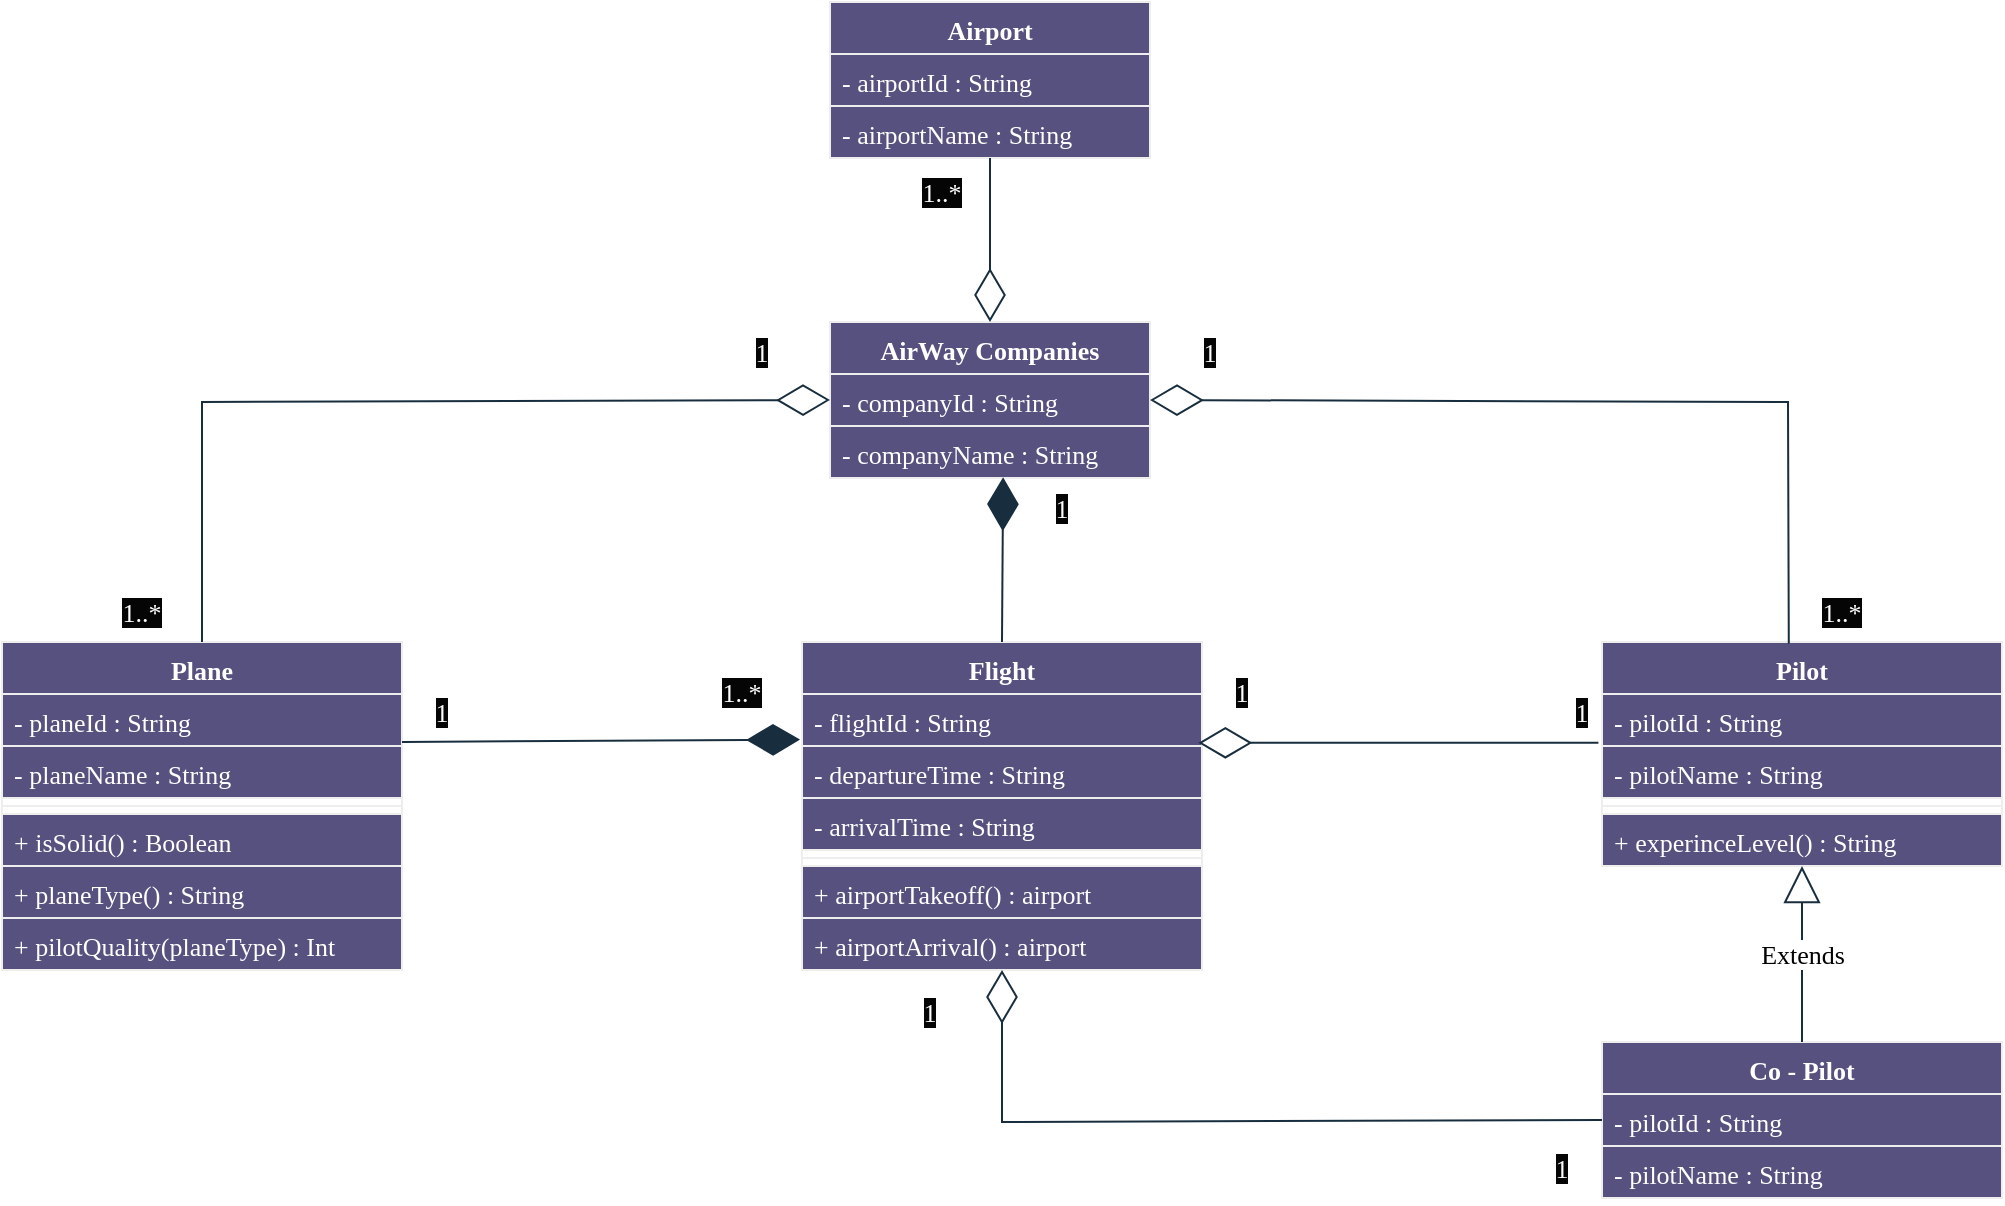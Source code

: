 <mxfile version="20.8.20" type="device"><diagram name="Sayfa -1" id="HfYtG9lwn2zETxIIqOcw"><mxGraphModel dx="1877" dy="1750" grid="1" gridSize="10" guides="1" tooltips="1" connect="1" arrows="1" fold="1" page="1" pageScale="1" pageWidth="827" pageHeight="1169" math="0" shadow="0"><root><mxCell id="0"/><mxCell id="1" parent="0"/><mxCell id="nBaG1squ467UsEPWqOFG-1" value="Airport" style="swimlane;fontStyle=1;align=center;verticalAlign=top;childLayout=stackLayout;horizontal=1;startSize=26;horizontalStack=0;resizeParent=1;resizeParentMax=0;resizeLast=0;collapsible=1;marginBottom=0;fontFamily=Comic Sans MS;fontSize=13;fillColor=#56517E;fontColor=#FFFFFF;strokeColor=#EEEEEE;labelBackgroundColor=none;" vertex="1" parent="1"><mxGeometry x="334" y="-560" width="160" height="78" as="geometry"/></mxCell><mxCell id="nBaG1squ467UsEPWqOFG-2" value="- airportId : String" style="text;align=left;verticalAlign=top;spacingLeft=4;spacingRight=4;overflow=hidden;rotatable=0;points=[[0,0.5],[1,0.5]];portConstraint=eastwest;fontFamily=Comic Sans MS;fontSize=13;fillColor=#56517E;fontColor=#FFFFFF;strokeColor=#EEEEEE;labelBackgroundColor=none;" vertex="1" parent="nBaG1squ467UsEPWqOFG-1"><mxGeometry y="26" width="160" height="26" as="geometry"/></mxCell><mxCell id="nBaG1squ467UsEPWqOFG-5" value="- airportName : String" style="text;strokeColor=#EEEEEE;fillColor=#56517E;align=left;verticalAlign=top;spacingLeft=4;spacingRight=4;overflow=hidden;rotatable=0;points=[[0,0.5],[1,0.5]];portConstraint=eastwest;fontFamily=Comic Sans MS;fontSize=13;fontColor=#FFFFFF;labelBackgroundColor=none;" vertex="1" parent="nBaG1squ467UsEPWqOFG-1"><mxGeometry y="52" width="160" height="26" as="geometry"/></mxCell><mxCell id="nBaG1squ467UsEPWqOFG-6" value="AirWay Companies" style="swimlane;fontStyle=1;align=center;verticalAlign=top;childLayout=stackLayout;horizontal=1;startSize=26;horizontalStack=0;resizeParent=1;resizeParentMax=0;resizeLast=0;collapsible=1;marginBottom=0;fontFamily=Comic Sans MS;fontSize=13;fillColor=#56517E;fontColor=#FFFFFF;strokeColor=#EEEEEE;labelBackgroundColor=none;" vertex="1" parent="1"><mxGeometry x="334" y="-400" width="160" height="78" as="geometry"/></mxCell><mxCell id="nBaG1squ467UsEPWqOFG-7" value="- companyId : String" style="text;align=left;verticalAlign=top;spacingLeft=4;spacingRight=4;overflow=hidden;rotatable=0;points=[[0,0.5],[1,0.5]];portConstraint=eastwest;fontFamily=Comic Sans MS;fontSize=13;fillColor=#56517E;fontColor=#FFFFFF;strokeColor=#EEEEEE;labelBackgroundColor=none;" vertex="1" parent="nBaG1squ467UsEPWqOFG-6"><mxGeometry y="26" width="160" height="26" as="geometry"/></mxCell><mxCell id="nBaG1squ467UsEPWqOFG-8" value="- companyName : String" style="text;strokeColor=#EEEEEE;fillColor=#56517E;align=left;verticalAlign=top;spacingLeft=4;spacingRight=4;overflow=hidden;rotatable=0;points=[[0,0.5],[1,0.5]];portConstraint=eastwest;fontFamily=Comic Sans MS;fontSize=13;fontColor=#FFFFFF;labelBackgroundColor=none;" vertex="1" parent="nBaG1squ467UsEPWqOFG-6"><mxGeometry y="52" width="160" height="26" as="geometry"/></mxCell><mxCell id="nBaG1squ467UsEPWqOFG-12" value="Plane" style="swimlane;fontStyle=1;align=center;verticalAlign=top;childLayout=stackLayout;horizontal=1;startSize=26;horizontalStack=0;resizeParent=1;resizeParentMax=0;resizeLast=0;collapsible=1;marginBottom=0;fontFamily=Comic Sans MS;fontSize=13;fillColor=#56517E;fontColor=#FFFFFF;labelBackgroundColor=none;strokeColor=#EEEEEE;" vertex="1" parent="1"><mxGeometry x="-80" y="-240" width="200" height="164" as="geometry"/></mxCell><mxCell id="nBaG1squ467UsEPWqOFG-13" value="- planeId : String" style="text;strokeColor=#EEEEEE;fillColor=#56517E;align=left;verticalAlign=top;spacingLeft=4;spacingRight=4;overflow=hidden;rotatable=0;points=[[0,0.5],[1,0.5]];portConstraint=eastwest;fontSize=13;fontFamily=Comic Sans MS;fontColor=#FFFFFF;labelBackgroundColor=none;" vertex="1" parent="nBaG1squ467UsEPWqOFG-12"><mxGeometry y="26" width="200" height="26" as="geometry"/></mxCell><mxCell id="nBaG1squ467UsEPWqOFG-16" value="- planeName : String" style="text;strokeColor=#EEEEEE;fillColor=#56517E;align=left;verticalAlign=top;spacingLeft=4;spacingRight=4;overflow=hidden;rotatable=0;points=[[0,0.5],[1,0.5]];portConstraint=eastwest;fontSize=13;fontFamily=Comic Sans MS;fontColor=#FFFFFF;labelBackgroundColor=none;" vertex="1" parent="nBaG1squ467UsEPWqOFG-12"><mxGeometry y="52" width="200" height="26" as="geometry"/></mxCell><mxCell id="nBaG1squ467UsEPWqOFG-14" value="" style="line;strokeWidth=1;fillColor=#56517E;align=left;verticalAlign=middle;spacingTop=-1;spacingLeft=3;spacingRight=3;rotatable=0;labelPosition=right;points=[];portConstraint=eastwest;strokeColor=#EEEEEE;fontFamily=Comic Sans MS;fontSize=13;fontColor=#FFFFFF;labelBackgroundColor=none;" vertex="1" parent="nBaG1squ467UsEPWqOFG-12"><mxGeometry y="78" width="200" height="8" as="geometry"/></mxCell><mxCell id="nBaG1squ467UsEPWqOFG-15" value="+ isSolid() : Boolean" style="text;strokeColor=#EEEEEE;fillColor=#56517E;align=left;verticalAlign=top;spacingLeft=4;spacingRight=4;overflow=hidden;rotatable=0;points=[[0,0.5],[1,0.5]];portConstraint=eastwest;fontSize=13;fontFamily=Comic Sans MS;fontColor=#FFFFFF;labelBackgroundColor=none;" vertex="1" parent="nBaG1squ467UsEPWqOFG-12"><mxGeometry y="86" width="200" height="26" as="geometry"/></mxCell><mxCell id="nBaG1squ467UsEPWqOFG-17" value="+ planeType() : String" style="text;strokeColor=#EEEEEE;fillColor=#56517E;align=left;verticalAlign=top;spacingLeft=4;spacingRight=4;overflow=hidden;rotatable=0;points=[[0,0.5],[1,0.5]];portConstraint=eastwest;fontSize=13;fontFamily=Comic Sans MS;fontColor=#FFFFFF;labelBackgroundColor=none;" vertex="1" parent="nBaG1squ467UsEPWqOFG-12"><mxGeometry y="112" width="200" height="26" as="geometry"/></mxCell><mxCell id="nBaG1squ467UsEPWqOFG-18" value="+ pilotQuality(planeType) : Int" style="text;strokeColor=#EEEEEE;fillColor=#56517E;align=left;verticalAlign=top;spacingLeft=4;spacingRight=4;overflow=hidden;rotatable=0;points=[[0,0.5],[1,0.5]];portConstraint=eastwest;fontSize=13;fontFamily=Comic Sans MS;fontColor=#FFFFFF;labelBackgroundColor=none;" vertex="1" parent="nBaG1squ467UsEPWqOFG-12"><mxGeometry y="138" width="200" height="26" as="geometry"/></mxCell><mxCell id="nBaG1squ467UsEPWqOFG-19" value="Flight" style="swimlane;fontStyle=1;align=center;verticalAlign=top;childLayout=stackLayout;horizontal=1;startSize=26;horizontalStack=0;resizeParent=1;resizeParentMax=0;resizeLast=0;collapsible=1;marginBottom=0;fontFamily=Comic Sans MS;fontSize=13;fillColor=#56517E;fontColor=#FFFFFF;labelBackgroundColor=none;strokeColor=#EEEEEE;" vertex="1" parent="1"><mxGeometry x="320" y="-240" width="200" height="164" as="geometry"/></mxCell><mxCell id="nBaG1squ467UsEPWqOFG-20" value="- flightId : String" style="text;strokeColor=#EEEEEE;fillColor=#56517E;align=left;verticalAlign=top;spacingLeft=4;spacingRight=4;overflow=hidden;rotatable=0;points=[[0,0.5],[1,0.5]];portConstraint=eastwest;fontSize=13;fontFamily=Comic Sans MS;fontColor=#FFFFFF;labelBackgroundColor=none;" vertex="1" parent="nBaG1squ467UsEPWqOFG-19"><mxGeometry y="26" width="200" height="26" as="geometry"/></mxCell><mxCell id="nBaG1squ467UsEPWqOFG-26" value="- departureTime : String" style="text;strokeColor=#EEEEEE;fillColor=#56517E;align=left;verticalAlign=top;spacingLeft=4;spacingRight=4;overflow=hidden;rotatable=0;points=[[0,0.5],[1,0.5]];portConstraint=eastwest;fontSize=13;fontFamily=Comic Sans MS;fontColor=#FFFFFF;labelBackgroundColor=none;" vertex="1" parent="nBaG1squ467UsEPWqOFG-19"><mxGeometry y="52" width="200" height="26" as="geometry"/></mxCell><mxCell id="nBaG1squ467UsEPWqOFG-21" value="- arrivalTime : String" style="text;strokeColor=#EEEEEE;fillColor=#56517E;align=left;verticalAlign=top;spacingLeft=4;spacingRight=4;overflow=hidden;rotatable=0;points=[[0,0.5],[1,0.5]];portConstraint=eastwest;fontSize=13;fontFamily=Comic Sans MS;fontColor=#FFFFFF;labelBackgroundColor=none;" vertex="1" parent="nBaG1squ467UsEPWqOFG-19"><mxGeometry y="78" width="200" height="26" as="geometry"/></mxCell><mxCell id="nBaG1squ467UsEPWqOFG-22" value="" style="line;strokeWidth=1;fillColor=#56517E;align=left;verticalAlign=middle;spacingTop=-1;spacingLeft=3;spacingRight=3;rotatable=0;labelPosition=right;points=[];portConstraint=eastwest;strokeColor=#EEEEEE;fontFamily=Comic Sans MS;fontSize=13;fontColor=#FFFFFF;labelBackgroundColor=none;" vertex="1" parent="nBaG1squ467UsEPWqOFG-19"><mxGeometry y="104" width="200" height="8" as="geometry"/></mxCell><mxCell id="nBaG1squ467UsEPWqOFG-23" value="+ airportTakeoff() : airport" style="text;strokeColor=#EEEEEE;fillColor=#56517E;align=left;verticalAlign=top;spacingLeft=4;spacingRight=4;overflow=hidden;rotatable=0;points=[[0,0.5],[1,0.5]];portConstraint=eastwest;fontSize=13;fontFamily=Comic Sans MS;fontColor=#FFFFFF;labelBackgroundColor=none;" vertex="1" parent="nBaG1squ467UsEPWqOFG-19"><mxGeometry y="112" width="200" height="26" as="geometry"/></mxCell><mxCell id="nBaG1squ467UsEPWqOFG-24" value="+ airportArrival() : airport" style="text;strokeColor=#EEEEEE;fillColor=#56517E;align=left;verticalAlign=top;spacingLeft=4;spacingRight=4;overflow=hidden;rotatable=0;points=[[0,0.5],[1,0.5]];portConstraint=eastwest;fontSize=13;fontFamily=Comic Sans MS;fontColor=#FFFFFF;labelBackgroundColor=none;" vertex="1" parent="nBaG1squ467UsEPWqOFG-19"><mxGeometry y="138" width="200" height="26" as="geometry"/></mxCell><mxCell id="nBaG1squ467UsEPWqOFG-27" value="Pilot" style="swimlane;fontStyle=1;align=center;verticalAlign=top;childLayout=stackLayout;horizontal=1;startSize=26;horizontalStack=0;resizeParent=1;resizeParentMax=0;resizeLast=0;collapsible=1;marginBottom=0;fontFamily=Comic Sans MS;fontSize=13;fillColor=#56517E;fontColor=#FFFFFF;labelBackgroundColor=none;strokeColor=#EEEEEE;" vertex="1" parent="1"><mxGeometry x="720" y="-240" width="200" height="112" as="geometry"/></mxCell><mxCell id="nBaG1squ467UsEPWqOFG-28" value="- pilotId : String" style="text;strokeColor=#EEEEEE;fillColor=#56517E;align=left;verticalAlign=top;spacingLeft=4;spacingRight=4;overflow=hidden;rotatable=0;points=[[0,0.5],[1,0.5]];portConstraint=eastwest;fontSize=13;fontFamily=Comic Sans MS;fontColor=#FFFFFF;labelBackgroundColor=none;" vertex="1" parent="nBaG1squ467UsEPWqOFG-27"><mxGeometry y="26" width="200" height="26" as="geometry"/></mxCell><mxCell id="nBaG1squ467UsEPWqOFG-29" value="- pilotName : String" style="text;strokeColor=#EEEEEE;fillColor=#56517E;align=left;verticalAlign=top;spacingLeft=4;spacingRight=4;overflow=hidden;rotatable=0;points=[[0,0.5],[1,0.5]];portConstraint=eastwest;fontSize=13;fontFamily=Comic Sans MS;fontColor=#FFFFFF;labelBackgroundColor=none;" vertex="1" parent="nBaG1squ467UsEPWqOFG-27"><mxGeometry y="52" width="200" height="26" as="geometry"/></mxCell><mxCell id="nBaG1squ467UsEPWqOFG-31" value="" style="line;strokeWidth=1;fillColor=#56517E;align=left;verticalAlign=middle;spacingTop=-1;spacingLeft=3;spacingRight=3;rotatable=0;labelPosition=right;points=[];portConstraint=eastwest;strokeColor=#EEEEEE;fontFamily=Comic Sans MS;fontSize=13;fontColor=#FFFFFF;labelBackgroundColor=none;" vertex="1" parent="nBaG1squ467UsEPWqOFG-27"><mxGeometry y="78" width="200" height="8" as="geometry"/></mxCell><mxCell id="nBaG1squ467UsEPWqOFG-32" value="+ experinceLevel() : String" style="text;strokeColor=#EEEEEE;fillColor=#56517E;align=left;verticalAlign=top;spacingLeft=4;spacingRight=4;overflow=hidden;rotatable=0;points=[[0,0.5],[1,0.5]];portConstraint=eastwest;fontSize=13;fontFamily=Comic Sans MS;fontColor=#FFFFFF;labelBackgroundColor=none;" vertex="1" parent="nBaG1squ467UsEPWqOFG-27"><mxGeometry y="86" width="200" height="26" as="geometry"/></mxCell><mxCell id="nBaG1squ467UsEPWqOFG-34" value="Co - Pilot" style="swimlane;fontStyle=1;align=center;verticalAlign=top;childLayout=stackLayout;horizontal=1;startSize=26;horizontalStack=0;resizeParent=1;resizeParentMax=0;resizeLast=0;collapsible=1;marginBottom=0;fontFamily=Comic Sans MS;fontSize=13;fillColor=#56517E;fontColor=#FFFFFF;labelBackgroundColor=none;strokeColor=#EEEEEE;" vertex="1" parent="1"><mxGeometry x="720" y="-40" width="200" height="78" as="geometry"/></mxCell><mxCell id="nBaG1squ467UsEPWqOFG-35" value="- pilotId : String" style="text;strokeColor=#EEEEEE;fillColor=#56517E;align=left;verticalAlign=top;spacingLeft=4;spacingRight=4;overflow=hidden;rotatable=0;points=[[0,0.5],[1,0.5]];portConstraint=eastwest;fontSize=13;fontFamily=Comic Sans MS;fontColor=#FFFFFF;labelBackgroundColor=none;" vertex="1" parent="nBaG1squ467UsEPWqOFG-34"><mxGeometry y="26" width="200" height="26" as="geometry"/></mxCell><mxCell id="nBaG1squ467UsEPWqOFG-36" value="- pilotName : String" style="text;strokeColor=#EEEEEE;fillColor=#56517E;align=left;verticalAlign=top;spacingLeft=4;spacingRight=4;overflow=hidden;rotatable=0;points=[[0,0.5],[1,0.5]];portConstraint=eastwest;fontSize=13;fontFamily=Comic Sans MS;fontColor=#FFFFFF;labelBackgroundColor=none;" vertex="1" parent="nBaG1squ467UsEPWqOFG-34"><mxGeometry y="52" width="200" height="26" as="geometry"/></mxCell><mxCell id="nBaG1squ467UsEPWqOFG-41" value="Extends" style="endArrow=block;endSize=16;endFill=0;html=1;rounded=0;strokeColor=#182E3E;entryX=0.5;entryY=1;entryDx=0;entryDy=0;exitX=0.5;exitY=0;exitDx=0;exitDy=0;fontFamily=Comic Sans MS;fontSize=13;" edge="1" parent="1" source="nBaG1squ467UsEPWqOFG-34" target="nBaG1squ467UsEPWqOFG-27"><mxGeometry width="160" relative="1" as="geometry"><mxPoint x="650" y="-30" as="sourcePoint"/><mxPoint x="810" y="-30" as="targetPoint"/></mxGeometry></mxCell><mxCell id="nBaG1squ467UsEPWqOFG-42" value="" style="endArrow=diamondThin;endFill=0;endSize=24;html=1;rounded=0;strokeColor=#182E3E;exitX=0;exitY=0.5;exitDx=0;exitDy=0;entryX=0.5;entryY=1;entryDx=0;entryDy=0;" edge="1" parent="1" source="nBaG1squ467UsEPWqOFG-35" target="nBaG1squ467UsEPWqOFG-19"><mxGeometry width="160" relative="1" as="geometry"><mxPoint x="360" y="-30" as="sourcePoint"/><mxPoint x="520" y="-30" as="targetPoint"/><Array as="points"><mxPoint x="420"/></Array></mxGeometry></mxCell><mxCell id="nBaG1squ467UsEPWqOFG-43" value="" style="endArrow=diamondThin;endFill=0;endSize=24;html=1;rounded=0;strokeColor=#182E3E;exitX=-0.009;exitY=0.938;exitDx=0;exitDy=0;exitPerimeter=0;entryX=0.991;entryY=-0.062;entryDx=0;entryDy=0;entryPerimeter=0;" edge="1" parent="1" source="nBaG1squ467UsEPWqOFG-28" target="nBaG1squ467UsEPWqOFG-26"><mxGeometry width="160" relative="1" as="geometry"><mxPoint x="530" y="-130" as="sourcePoint"/><mxPoint x="690" y="-130" as="targetPoint"/></mxGeometry></mxCell><mxCell id="nBaG1squ467UsEPWqOFG-44" value="" style="endArrow=diamondThin;endFill=1;endSize=24;html=1;rounded=0;strokeColor=#182E3E;exitX=1;exitY=0.923;exitDx=0;exitDy=0;exitPerimeter=0;entryX=-0.005;entryY=0.877;entryDx=0;entryDy=0;entryPerimeter=0;" edge="1" parent="1" source="nBaG1squ467UsEPWqOFG-13" target="nBaG1squ467UsEPWqOFG-20"><mxGeometry width="160" relative="1" as="geometry"><mxPoint x="140" y="-190" as="sourcePoint"/><mxPoint x="300" y="-190" as="targetPoint"/></mxGeometry></mxCell><mxCell id="nBaG1squ467UsEPWqOFG-45" value="" style="endArrow=diamondThin;endFill=1;endSize=24;html=1;rounded=0;strokeColor=#182E3E;exitX=0.5;exitY=0;exitDx=0;exitDy=0;entryX=0.541;entryY=0.985;entryDx=0;entryDy=0;entryPerimeter=0;" edge="1" parent="1" source="nBaG1squ467UsEPWqOFG-19" target="nBaG1squ467UsEPWqOFG-8"><mxGeometry width="160" relative="1" as="geometry"><mxPoint x="390" y="-289" as="sourcePoint"/><mxPoint x="420" y="-320" as="targetPoint"/></mxGeometry></mxCell><mxCell id="nBaG1squ467UsEPWqOFG-46" value="" style="endArrow=diamondThin;endFill=0;endSize=24;html=1;rounded=0;strokeColor=#182E3E;exitX=0.5;exitY=0;exitDx=0;exitDy=0;entryX=0;entryY=0.5;entryDx=0;entryDy=0;" edge="1" parent="1" source="nBaG1squ467UsEPWqOFG-12" target="nBaG1squ467UsEPWqOFG-6"><mxGeometry width="160" relative="1" as="geometry"><mxPoint x="-10" y="-322" as="sourcePoint"/><mxPoint x="150" y="-322" as="targetPoint"/><Array as="points"><mxPoint x="20" y="-360"/></Array></mxGeometry></mxCell><mxCell id="nBaG1squ467UsEPWqOFG-47" value="" style="endArrow=diamondThin;endFill=0;endSize=24;html=1;rounded=0;strokeColor=#182E3E;exitX=0.467;exitY=0.007;exitDx=0;exitDy=0;exitPerimeter=0;entryX=1;entryY=0.5;entryDx=0;entryDy=0;" edge="1" parent="1" source="nBaG1squ467UsEPWqOFG-27" target="nBaG1squ467UsEPWqOFG-6"><mxGeometry width="160" relative="1" as="geometry"><mxPoint x="780" y="-330" as="sourcePoint"/><mxPoint x="940" y="-330" as="targetPoint"/><Array as="points"><mxPoint x="813" y="-360"/></Array></mxGeometry></mxCell><mxCell id="nBaG1squ467UsEPWqOFG-48" value="" style="endArrow=diamondThin;endFill=0;endSize=24;html=1;rounded=0;strokeColor=#182E3E;exitX=0.5;exitY=1;exitDx=0;exitDy=0;entryX=0.5;entryY=0;entryDx=0;entryDy=0;" edge="1" parent="1" source="nBaG1squ467UsEPWqOFG-1" target="nBaG1squ467UsEPWqOFG-6"><mxGeometry width="160" relative="1" as="geometry"><mxPoint x="414" y="-440" as="sourcePoint"/><mxPoint x="574" y="-440" as="targetPoint"/></mxGeometry></mxCell><mxCell id="nBaG1squ467UsEPWqOFG-50" value="&lt;span style=&quot;background-color: rgb(5, 5, 5);&quot;&gt;1&lt;/span&gt;" style="text;strokeColor=none;align=center;fillColor=none;html=1;verticalAlign=middle;whiteSpace=wrap;rounded=0;fontSize=13;fontFamily=Comic Sans MS;fontColor=#FFFFFF;" vertex="1" parent="1"><mxGeometry x="670" y="8" width="60" height="30" as="geometry"/></mxCell><mxCell id="nBaG1squ467UsEPWqOFG-51" value="&lt;span style=&quot;background-color: rgb(5, 5, 5);&quot;&gt;1&lt;/span&gt;" style="text;strokeColor=none;align=center;fillColor=none;html=1;verticalAlign=middle;whiteSpace=wrap;rounded=0;fontSize=13;fontFamily=Comic Sans MS;fontColor=#FFFFFF;" vertex="1" parent="1"><mxGeometry x="354" y="-70" width="60" height="30" as="geometry"/></mxCell><mxCell id="nBaG1squ467UsEPWqOFG-52" value="&lt;span style=&quot;background-color: rgb(5, 5, 5);&quot;&gt;1&lt;/span&gt;" style="text;strokeColor=none;align=center;fillColor=none;html=1;verticalAlign=middle;whiteSpace=wrap;rounded=0;fontSize=13;fontFamily=Comic Sans MS;fontColor=#FFFFFF;" vertex="1" parent="1"><mxGeometry x="680" y="-220" width="60" height="30" as="geometry"/></mxCell><mxCell id="nBaG1squ467UsEPWqOFG-53" value="&lt;span style=&quot;background-color: rgb(5, 5, 5);&quot;&gt;1&lt;/span&gt;" style="text;strokeColor=none;align=center;fillColor=none;html=1;verticalAlign=middle;whiteSpace=wrap;rounded=0;fontSize=13;fontFamily=Comic Sans MS;fontColor=#FFFFFF;" vertex="1" parent="1"><mxGeometry x="510" y="-230" width="60" height="30" as="geometry"/></mxCell><mxCell id="nBaG1squ467UsEPWqOFG-54" value="&lt;span style=&quot;background-color: rgb(5, 5, 5);&quot;&gt;1&lt;/span&gt;" style="text;strokeColor=none;align=center;fillColor=none;html=1;verticalAlign=middle;whiteSpace=wrap;rounded=0;fontSize=13;fontFamily=Comic Sans MS;fontColor=#FFFFFF;" vertex="1" parent="1"><mxGeometry x="110" y="-220" width="60" height="30" as="geometry"/></mxCell><mxCell id="nBaG1squ467UsEPWqOFG-55" value="&lt;span style=&quot;background-color: rgb(5, 5, 5);&quot;&gt;1..*&lt;/span&gt;" style="text;strokeColor=none;align=center;fillColor=none;html=1;verticalAlign=middle;whiteSpace=wrap;rounded=0;fontSize=13;fontFamily=Comic Sans MS;fontColor=#FFFFFF;" vertex="1" parent="1"><mxGeometry x="260" y="-230" width="60" height="30" as="geometry"/></mxCell><mxCell id="nBaG1squ467UsEPWqOFG-56" value="&lt;span style=&quot;background-color: rgb(5, 5, 5);&quot;&gt;1..*&lt;/span&gt;" style="text;strokeColor=none;align=center;fillColor=none;html=1;verticalAlign=middle;whiteSpace=wrap;rounded=0;fontSize=13;fontFamily=Comic Sans MS;fontColor=#FFFFFF;" vertex="1" parent="1"><mxGeometry x="-40" y="-270" width="60" height="30" as="geometry"/></mxCell><mxCell id="nBaG1squ467UsEPWqOFG-57" value="&lt;span style=&quot;background-color: rgb(5, 5, 5);&quot;&gt;1..*&lt;/span&gt;" style="text;strokeColor=none;align=center;fillColor=none;html=1;verticalAlign=middle;whiteSpace=wrap;rounded=0;fontSize=13;fontFamily=Comic Sans MS;fontColor=#FFFFFF;" vertex="1" parent="1"><mxGeometry x="810" y="-270" width="60" height="30" as="geometry"/></mxCell><mxCell id="nBaG1squ467UsEPWqOFG-58" value="&lt;span style=&quot;background-color: rgb(5, 5, 5);&quot;&gt;1..*&lt;/span&gt;" style="text;strokeColor=none;align=center;fillColor=none;html=1;verticalAlign=middle;whiteSpace=wrap;rounded=0;fontSize=13;fontFamily=Comic Sans MS;fontColor=#FFFFFF;" vertex="1" parent="1"><mxGeometry x="360" y="-480" width="60" height="30" as="geometry"/></mxCell><mxCell id="nBaG1squ467UsEPWqOFG-59" value="&lt;span style=&quot;background-color: rgb(5, 5, 5);&quot;&gt;1&lt;/span&gt;" style="text;strokeColor=none;align=center;fillColor=none;html=1;verticalAlign=middle;whiteSpace=wrap;rounded=0;fontSize=13;fontFamily=Comic Sans MS;fontColor=#FFFFFF;" vertex="1" parent="1"><mxGeometry x="494" y="-400" width="60" height="30" as="geometry"/></mxCell><mxCell id="nBaG1squ467UsEPWqOFG-60" value="&lt;span style=&quot;background-color: rgb(5, 5, 5);&quot;&gt;1&lt;/span&gt;" style="text;strokeColor=none;align=center;fillColor=none;html=1;verticalAlign=middle;whiteSpace=wrap;rounded=0;fontSize=13;fontFamily=Comic Sans MS;fontColor=#FFFFFF;" vertex="1" parent="1"><mxGeometry x="270" y="-400" width="60" height="30" as="geometry"/></mxCell><mxCell id="nBaG1squ467UsEPWqOFG-61" value="&lt;span style=&quot;background-color: rgb(5, 5, 5);&quot;&gt;1&lt;/span&gt;" style="text;strokeColor=none;align=center;fillColor=none;html=1;verticalAlign=middle;whiteSpace=wrap;rounded=0;fontSize=13;fontFamily=Comic Sans MS;fontColor=#FFFFFF;" vertex="1" parent="1"><mxGeometry x="420" y="-322" width="60" height="30" as="geometry"/></mxCell></root></mxGraphModel></diagram></mxfile>